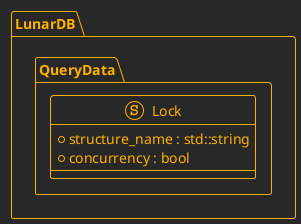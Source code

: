 @startuml Lock
!theme crt-amber

namespace LunarDB.QueryData {

struct Lock {
    + structure_name : std::string
    + concurrency : bool
}

}

@enduml
